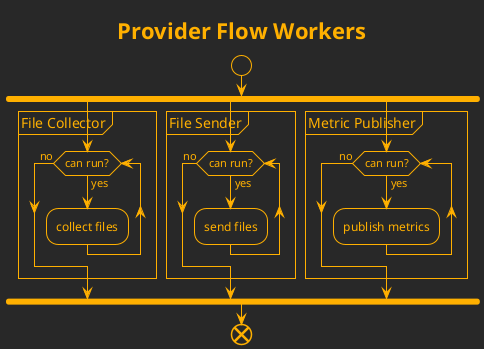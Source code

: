 @startuml arquitetura-provider-flow-global

!theme crt-amber

title "Provider Flow Workers"

start



fork
    partition  "File Collector" {
        while (can run?) is (yes)
            :collect files;
        endwhile (no)
    }


fork again
    partition "File Sender" {
        while (can run?) is (yes)
            :send files;
        endwhile (no)
    }


fork again
    partition  "Metric Publisher" {
        while (can run?) is (yes)
            :publish metrics;
        endwhile (no)
    }


end fork

end
@enduml